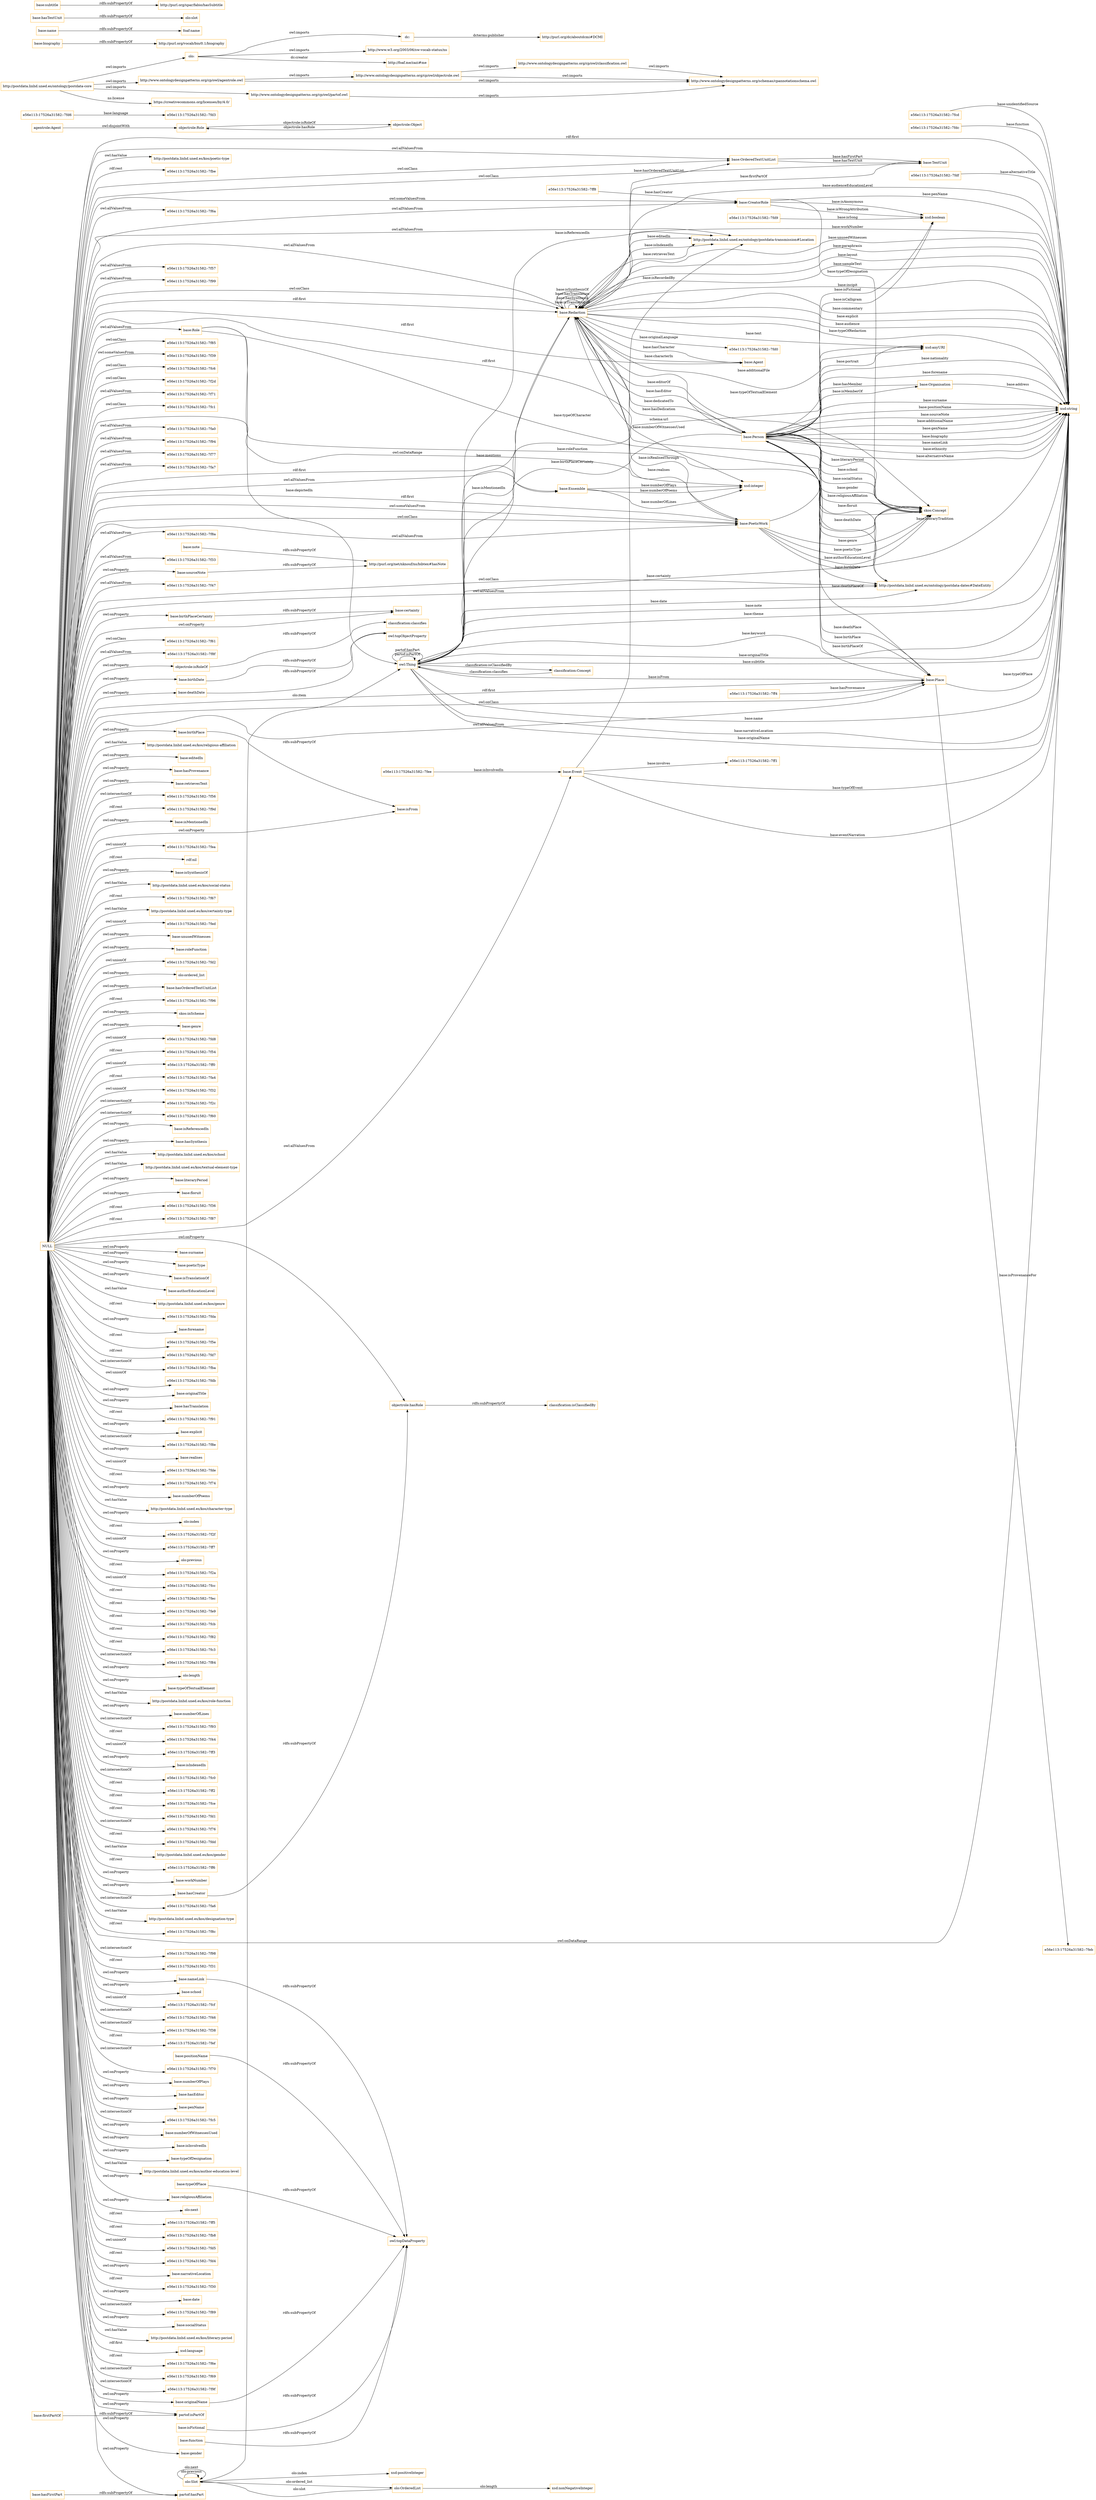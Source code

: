 digraph ar2dtool_diagram { 
rankdir=LR;
size="1501"
node [shape = rectangle, color="orange"]; "base:Role" "base:OrderedTextUnitList" "e56e113:17526a31582:-7f6a" "agentrole:Agent" "e56e113:17526a31582:-7fdf" "e56e113:17526a31582:-7ff4" "base:Agent" "base:CreatorRole" "base:Person" "e56e113:17526a31582:-7f57" "e56e113:17526a31582:-7f99" "base:Organisation" "e56e113:17526a31582:-7fd9" "base:Redaction" "e56e113:17526a31582:-7fee" "base:Ensemble" "e56e113:17526a31582:-7fcd" "e56e113:17526a31582:-7f85" "e56e113:17526a31582:-7f39" "e56e113:17526a31582:-7ff8" "e56e113:17526a31582:-7fc6" "e56e113:17526a31582:-7f2d" "e56e113:17526a31582:-7ff1" "e56e113:17526a31582:-7f71" "e56e113:17526a31582:-7fc1" "base:TextUnit" "e56e113:17526a31582:-7feb" "e56e113:17526a31582:-7fa0" "e56e113:17526a31582:-7f94" "e56e113:17526a31582:-7f77" "e56e113:17526a31582:-7fa7" "skos:Concept" "http://postdata.linhd.uned.es/ontology/postdata-dates#DateEntity" "base:Place" "e56e113:17526a31582:-7f8a" "e56e113:17526a31582:-7fdc" "base:Event" "e56e113:17526a31582:-7fd6" "e56e113:17526a31582:-7f33" "http://postdata.linhd.uned.es/ontology/postdata-transmission#Location" "e56e113:17526a31582:-7f47" "base:PoeticWork" "e56e113:17526a31582:-7f61" "e56e113:17526a31582:-7f8f" "owl:Thing" "objectrole:Role" "objectrole:Object" "olo:Slot" "olo:OrderedList" "classification:Concept" ; /*classes style*/
	"base:deathDate" -> "owl:topObjectProperty" [ label = "rdfs:subPropertyOf" ];
	"http://www.ontologydesignpatterns.org/cp/owl/objectrole.owl" -> "http://www.ontologydesignpatterns.org/cp/owl/classification.owl" [ label = "owl:imports" ];
	"http://www.ontologydesignpatterns.org/cp/owl/objectrole.owl" -> "http://www.ontologydesignpatterns.org/schemas/cpannotationschema.owl" [ label = "owl:imports" ];
	"http://www.ontologydesignpatterns.org/cp/owl/classification.owl" -> "http://www.ontologydesignpatterns.org/schemas/cpannotationschema.owl" [ label = "owl:imports" ];
	"base:firstPartOf" -> "partof:isPartOf" [ label = "rdfs:subPropertyOf" ];
	"agentrole:Agent" -> "objectrole:Role" [ label = "owl:disjointWith" ];
	"dc:" -> "http://purl.org/dc/aboutdcmi#DCMI" [ label = "dcterms:publisher" ];
	"olo:" -> "http://www.w3.org/2003/06/sw-vocab-status/ns" [ label = "owl:imports" ];
	"olo:" -> "dc:" [ label = "owl:imports" ];
	"olo:" -> "http://foaf.me/zazi#me" [ label = "dc:creator" ];
	"base:birthPlaceCertainty" -> "base:certainty" [ label = "rdfs:subPropertyOf" ];
	"base:biography" -> "http://purl.org/vocab/bio/0.1/biography" [ label = "rdfs:subPropertyOf" ];
	"objectrole:isRoleOf" -> "classification:classifies" [ label = "rdfs:subPropertyOf" ];
	"base:nameLink" -> "owl:topDataProperty" [ label = "rdfs:subPropertyOf" ];
	"base:sourceNote" -> "http://purl.org/net/nknouf/ns/bibtex#hasNote" [ label = "rdfs:subPropertyOf" ];
	"base:name" -> "foaf:name" [ label = "rdfs:subPropertyOf" ];
	"base:hasTextUnit" -> "olo:slot" [ label = "rdfs:subPropertyOf" ];
	"NULL" -> "base:birthPlace" [ label = "owl:onProperty" ];
	"NULL" -> "http://postdata.linhd.uned.es/kos/religious-affiliation" [ label = "owl:hasValue" ];
	"NULL" -> "base:PoeticWork" [ label = "owl:allValuesFrom" ];
	"NULL" -> "base:CreatorRole" [ label = "owl:someValuesFrom" ];
	"NULL" -> "base:editedIn" [ label = "owl:onProperty" ];
	"NULL" -> "base:Place" [ label = "rdf:first" ];
	"NULL" -> "base:hasProvenance" [ label = "owl:onProperty" ];
	"NULL" -> "base:retrievesText" [ label = "owl:onProperty" ];
	"NULL" -> "e56e113:17526a31582:-7f56" [ label = "owl:intersectionOf" ];
	"NULL" -> "e56e113:17526a31582:-7f9d" [ label = "rdf:rest" ];
	"NULL" -> "base:PoeticWork" [ label = "rdf:first" ];
	"NULL" -> "base:isMentionedIn" [ label = "owl:onProperty" ];
	"NULL" -> "base:birthDate" [ label = "owl:onProperty" ];
	"NULL" -> "e56e113:17526a31582:-7fea" [ label = "owl:unionOf" ];
	"NULL" -> "rdf:nil" [ label = "rdf:rest" ];
	"NULL" -> "base:isSynthesisOf" [ label = "owl:onProperty" ];
	"NULL" -> "http://postdata.linhd.uned.es/kos/social-status" [ label = "owl:hasValue" ];
	"NULL" -> "base:birthPlaceCertainty" [ label = "owl:onProperty" ];
	"NULL" -> "e56e113:17526a31582:-7f67" [ label = "rdf:rest" ];
	"NULL" -> "http://postdata.linhd.uned.es/kos/certainty-type" [ label = "owl:hasValue" ];
	"NULL" -> "e56e113:17526a31582:-7fed" [ label = "owl:unionOf" ];
	"NULL" -> "base:unusedWitnesses" [ label = "owl:onProperty" ];
	"NULL" -> "objectrole:isRoleOf" [ label = "owl:onProperty" ];
	"NULL" -> "base:roleFunction" [ label = "owl:onProperty" ];
	"NULL" -> "e56e113:17526a31582:-7fd2" [ label = "owl:unionOf" ];
	"NULL" -> "partof:isPartOf" [ label = "owl:onProperty" ];
	"NULL" -> "olo:ordered_list" [ label = "owl:onProperty" ];
	"NULL" -> "base:hasOrderedTextUnitList" [ label = "owl:onProperty" ];
	"NULL" -> "e56e113:17526a31582:-7f96" [ label = "rdf:rest" ];
	"NULL" -> "e56e113:17526a31582:-7f77" [ label = "owl:allValuesFrom" ];
	"NULL" -> "base:Role" [ label = "owl:allValuesFrom" ];
	"NULL" -> "skos:inScheme" [ label = "owl:onProperty" ];
	"NULL" -> "base:genre" [ label = "owl:onProperty" ];
	"NULL" -> "base:OrderedTextUnitList" [ label = "owl:allValuesFrom" ];
	"NULL" -> "e56e113:17526a31582:-7fd8" [ label = "owl:unionOf" ];
	"NULL" -> "e56e113:17526a31582:-7f54" [ label = "rdf:rest" ];
	"NULL" -> "base:CreatorRole" [ label = "owl:allValuesFrom" ];
	"NULL" -> "e56e113:17526a31582:-7ff0" [ label = "owl:unionOf" ];
	"NULL" -> "http://postdata.linhd.uned.es/ontology/postdata-dates#DateEntity" [ label = "owl:onClass" ];
	"NULL" -> "base:Ensemble" [ label = "owl:allValuesFrom" ];
	"NULL" -> "e56e113:17526a31582:-7fa4" [ label = "rdf:rest" ];
	"NULL" -> "e56e113:17526a31582:-7f32" [ label = "owl:unionOf" ];
	"NULL" -> "e56e113:17526a31582:-7f2c" [ label = "owl:intersectionOf" ];
	"NULL" -> "e56e113:17526a31582:-7f60" [ label = "owl:intersectionOf" ];
	"NULL" -> "base:isReferencedIn" [ label = "owl:onProperty" ];
	"NULL" -> "base:hasSynthesis" [ label = "owl:onProperty" ];
	"NULL" -> "base:Agent" [ label = "rdf:first" ];
	"NULL" -> "http://postdata.linhd.uned.es/kos/school" [ label = "owl:hasValue" ];
	"NULL" -> "skos:Concept" [ label = "rdf:first" ];
	"NULL" -> "http://postdata.linhd.uned.es/kos/textual-element-type" [ label = "owl:hasValue" ];
	"NULL" -> "base:literaryPeriod" [ label = "owl:onProperty" ];
	"NULL" -> "e56e113:17526a31582:-7f85" [ label = "owl:onClass" ];
	"NULL" -> "e56e113:17526a31582:-7f71" [ label = "owl:allValuesFrom" ];
	"NULL" -> "e56e113:17526a31582:-7fa0" [ label = "owl:allValuesFrom" ];
	"NULL" -> "base:floruit" [ label = "owl:onProperty" ];
	"NULL" -> "e56e113:17526a31582:-7f36" [ label = "rdf:rest" ];
	"NULL" -> "e56e113:17526a31582:-7f87" [ label = "rdf:rest" ];
	"NULL" -> "xsd:string" [ label = "owl:onDataRange" ];
	"NULL" -> "base:surname" [ label = "owl:onProperty" ];
	"NULL" -> "base:poeticType" [ label = "owl:onProperty" ];
	"NULL" -> "base:isTranslationOf" [ label = "owl:onProperty" ];
	"NULL" -> "base:authorEducationLevel" [ label = "owl:onProperty" ];
	"NULL" -> "http://postdata.linhd.uned.es/kos/genre" [ label = "owl:hasValue" ];
	"NULL" -> "e56e113:17526a31582:-7fda" [ label = "rdf:rest" ];
	"NULL" -> "base:forename" [ label = "owl:onProperty" ];
	"NULL" -> "e56e113:17526a31582:-7f5e" [ label = "rdf:rest" ];
	"NULL" -> "e56e113:17526a31582:-7fd7" [ label = "rdf:rest" ];
	"NULL" -> "e56e113:17526a31582:-7fba" [ label = "owl:intersectionOf" ];
	"NULL" -> "e56e113:17526a31582:-7fdb" [ label = "owl:unionOf" ];
	"NULL" -> "base:originalTitle" [ label = "owl:onProperty" ];
	"NULL" -> "base:hasTranslation" [ label = "owl:onProperty" ];
	"NULL" -> "e56e113:17526a31582:-7f61" [ label = "owl:onClass" ];
	"NULL" -> "e56e113:17526a31582:-7fc1" [ label = "owl:onClass" ];
	"NULL" -> "e56e113:17526a31582:-7f91" [ label = "rdf:rest" ];
	"NULL" -> "e56e113:17526a31582:-7f6a" [ label = "owl:allValuesFrom" ];
	"NULL" -> "base:Redaction" [ label = "owl:allValuesFrom" ];
	"NULL" -> "e56e113:17526a31582:-7f8f" [ label = "owl:allValuesFrom" ];
	"NULL" -> "base:explicit" [ label = "owl:onProperty" ];
	"NULL" -> "e56e113:17526a31582:-7f8e" [ label = "owl:intersectionOf" ];
	"NULL" -> "base:realises" [ label = "owl:onProperty" ];
	"NULL" -> "e56e113:17526a31582:-7fde" [ label = "owl:unionOf" ];
	"NULL" -> "e56e113:17526a31582:-7f74" [ label = "rdf:rest" ];
	"NULL" -> "base:numberOfPoems" [ label = "owl:onProperty" ];
	"NULL" -> "base:PoeticWork" [ label = "owl:someValuesFrom" ];
	"NULL" -> "http://postdata.linhd.uned.es/kos/character-type" [ label = "owl:hasValue" ];
	"NULL" -> "olo:index" [ label = "owl:onProperty" ];
	"NULL" -> "e56e113:17526a31582:-7f2f" [ label = "rdf:rest" ];
	"NULL" -> "e56e113:17526a31582:-7ff7" [ label = "owl:unionOf" ];
	"NULL" -> "olo:previous" [ label = "owl:onProperty" ];
	"NULL" -> "e56e113:17526a31582:-7f2a" [ label = "rdf:rest" ];
	"NULL" -> "e56e113:17526a31582:-7fcc" [ label = "owl:unionOf" ];
	"NULL" -> "e56e113:17526a31582:-7fec" [ label = "rdf:rest" ];
	"NULL" -> "e56e113:17526a31582:-7fe9" [ label = "rdf:rest" ];
	"NULL" -> "e56e113:17526a31582:-7fcb" [ label = "rdf:rest" ];
	"NULL" -> "base:PoeticWork" [ label = "owl:onClass" ];
	"NULL" -> "e56e113:17526a31582:-7f82" [ label = "rdf:rest" ];
	"NULL" -> "xsd:string" [ label = "rdf:first" ];
	"NULL" -> "e56e113:17526a31582:-7fc3" [ label = "rdf:rest" ];
	"NULL" -> "e56e113:17526a31582:-7f84" [ label = "owl:intersectionOf" ];
	"NULL" -> "olo:length" [ label = "owl:onProperty" ];
	"NULL" -> "base:typeOfTextualElement" [ label = "owl:onProperty" ];
	"NULL" -> "http://postdata.linhd.uned.es/kos/role-function" [ label = "owl:hasValue" ];
	"NULL" -> "e56e113:17526a31582:-7f47" [ label = "owl:allValuesFrom" ];
	"NULL" -> "base:numberOfLines" [ label = "owl:onProperty" ];
	"NULL" -> "e56e113:17526a31582:-7f93" [ label = "owl:intersectionOf" ];
	"NULL" -> "e56e113:17526a31582:-7f44" [ label = "rdf:rest" ];
	"NULL" -> "e56e113:17526a31582:-7ff3" [ label = "owl:unionOf" ];
	"NULL" -> "base:isIndexedIn" [ label = "owl:onProperty" ];
	"NULL" -> "e56e113:17526a31582:-7f8a" [ label = "owl:allValuesFrom" ];
	"NULL" -> "e56e113:17526a31582:-7fc0" [ label = "owl:intersectionOf" ];
	"NULL" -> "e56e113:17526a31582:-7ff2" [ label = "rdf:rest" ];
	"NULL" -> "e56e113:17526a31582:-7fce" [ label = "rdf:rest" ];
	"NULL" -> "e56e113:17526a31582:-7fd1" [ label = "rdf:rest" ];
	"NULL" -> "e56e113:17526a31582:-7f76" [ label = "owl:intersectionOf" ];
	"NULL" -> "e56e113:17526a31582:-7fdd" [ label = "rdf:rest" ];
	"NULL" -> "http://postdata.linhd.uned.es/kos/gender" [ label = "owl:hasValue" ];
	"NULL" -> "e56e113:17526a31582:-7ff6" [ label = "rdf:rest" ];
	"NULL" -> "base:workNumber" [ label = "owl:onProperty" ];
	"NULL" -> "base:hasCreator" [ label = "owl:onProperty" ];
	"NULL" -> "e56e113:17526a31582:-7fa6" [ label = "owl:intersectionOf" ];
	"NULL" -> "http://postdata.linhd.uned.es/kos/designation-type" [ label = "owl:hasValue" ];
	"NULL" -> "base:deathDate" [ label = "owl:onProperty" ];
	"NULL" -> "e56e113:17526a31582:-7f8c" [ label = "rdf:rest" ];
	"NULL" -> "base:isFrom" [ label = "owl:onProperty" ];
	"NULL" -> "e56e113:17526a31582:-7f98" [ label = "owl:intersectionOf" ];
	"NULL" -> "e56e113:17526a31582:-7f31" [ label = "rdf:rest" ];
	"NULL" -> "base:Redaction" [ label = "owl:onClass" ];
	"NULL" -> "base:school" [ label = "owl:onProperty" ];
	"NULL" -> "xsd:integer" [ label = "owl:onDataRange" ];
	"NULL" -> "e56e113:17526a31582:-7fcf" [ label = "owl:unionOf" ];
	"NULL" -> "e56e113:17526a31582:-7f33" [ label = "owl:allValuesFrom" ];
	"NULL" -> "e56e113:17526a31582:-7f46" [ label = "owl:intersectionOf" ];
	"NULL" -> "e56e113:17526a31582:-7fa7" [ label = "owl:allValuesFrom" ];
	"NULL" -> "e56e113:17526a31582:-7f38" [ label = "owl:intersectionOf" ];
	"NULL" -> "e56e113:17526a31582:-7fef" [ label = "rdf:rest" ];
	"NULL" -> "e56e113:17526a31582:-7f70" [ label = "owl:intersectionOf" ];
	"NULL" -> "e56e113:17526a31582:-7f2d" [ label = "owl:onClass" ];
	"NULL" -> "e56e113:17526a31582:-7f39" [ label = "owl:someValuesFrom" ];
	"NULL" -> "objectrole:hasRole" [ label = "owl:onProperty" ];
	"NULL" -> "partof:hasPart" [ label = "owl:onProperty" ];
	"NULL" -> "base:Place" [ label = "owl:onClass" ];
	"NULL" -> "base:numberOfPlays" [ label = "owl:onProperty" ];
	"NULL" -> "base:hasEditor" [ label = "owl:onProperty" ];
	"NULL" -> "base:penName" [ label = "owl:onProperty" ];
	"NULL" -> "base:nameLink" [ label = "owl:onProperty" ];
	"NULL" -> "base:Ensemble" [ label = "rdf:first" ];
	"NULL" -> "e56e113:17526a31582:-7fc5" [ label = "owl:intersectionOf" ];
	"NULL" -> "base:numberOfWitnessesUsed" [ label = "owl:onProperty" ];
	"NULL" -> "base:isInvolvedIn" [ label = "owl:onProperty" ];
	"NULL" -> "e56e113:17526a31582:-7f99" [ label = "owl:allValuesFrom" ];
	"NULL" -> "base:typeOfDesignation" [ label = "owl:onProperty" ];
	"NULL" -> "http://postdata.linhd.uned.es/ontology/postdata-transmission#Location" [ label = "owl:allValuesFrom" ];
	"NULL" -> "base:Redaction" [ label = "rdf:first" ];
	"NULL" -> "http://postdata.linhd.uned.es/kos/author-education-level" [ label = "owl:hasValue" ];
	"NULL" -> "base:originalName" [ label = "owl:onProperty" ];
	"NULL" -> "base:religiousAffiliation" [ label = "owl:onProperty" ];
	"NULL" -> "olo:next" [ label = "owl:onProperty" ];
	"NULL" -> "e56e113:17526a31582:-7ff5" [ label = "rdf:rest" ];
	"NULL" -> "e56e113:17526a31582:-7fb8" [ label = "rdf:rest" ];
	"NULL" -> "e56e113:17526a31582:-7fd5" [ label = "owl:unionOf" ];
	"NULL" -> "base:sourceNote" [ label = "owl:onProperty" ];
	"NULL" -> "e56e113:17526a31582:-7fd4" [ label = "rdf:rest" ];
	"NULL" -> "base:narrativeLocation" [ label = "owl:onProperty" ];
	"NULL" -> "e56e113:17526a31582:-7f94" [ label = "owl:allValuesFrom" ];
	"NULL" -> "e56e113:17526a31582:-7f30" [ label = "rdf:rest" ];
	"NULL" -> "base:certainty" [ label = "owl:onProperty" ];
	"NULL" -> "base:date" [ label = "owl:onProperty" ];
	"NULL" -> "e56e113:17526a31582:-7f89" [ label = "owl:intersectionOf" ];
	"NULL" -> "e56e113:17526a31582:-7f57" [ label = "owl:allValuesFrom" ];
	"NULL" -> "base:TextUnit" [ label = "owl:onClass" ];
	"NULL" -> "base:Place" [ label = "owl:allValuesFrom" ];
	"NULL" -> "base:socialStatus" [ label = "owl:onProperty" ];
	"NULL" -> "http://postdata.linhd.uned.es/kos/literary-period" [ label = "owl:hasValue" ];
	"NULL" -> "http://postdata.linhd.uned.es/ontology/postdata-dates#DateEntity" [ label = "owl:allValuesFrom" ];
	"NULL" -> "e56e113:17526a31582:-7fc6" [ label = "owl:onClass" ];
	"NULL" -> "xsd:language" [ label = "rdf:first" ];
	"NULL" -> "e56e113:17526a31582:-7f6e" [ label = "rdf:rest" ];
	"NULL" -> "e56e113:17526a31582:-7f69" [ label = "owl:intersectionOf" ];
	"NULL" -> "e56e113:17526a31582:-7f9f" [ label = "owl:intersectionOf" ];
	"NULL" -> "base:OrderedTextUnitList" [ label = "owl:onClass" ];
	"NULL" -> "base:gender" [ label = "owl:onProperty" ];
	"NULL" -> "http://postdata.linhd.uned.es/kos/poetic-type" [ label = "owl:hasValue" ];
	"NULL" -> "base:Event" [ label = "owl:allValuesFrom" ];
	"NULL" -> "e56e113:17526a31582:-7fbe" [ label = "rdf:rest" ];
	"base:hasFirstPart" -> "partof:hasPart" [ label = "rdfs:subPropertyOf" ];
	"base:hasCreator" -> "objectrole:hasRole" [ label = "rdfs:subPropertyOf" ];
	"base:birthPlace" -> "base:isFrom" [ label = "rdfs:subPropertyOf" ];
	"http://www.ontologydesignpatterns.org/cp/owl/agentrole.owl" -> "http://www.ontologydesignpatterns.org/cp/owl/objectrole.owl" [ label = "owl:imports" ];
	"http://www.ontologydesignpatterns.org/cp/owl/agentrole.owl" -> "http://www.ontologydesignpatterns.org/schemas/cpannotationschema.owl" [ label = "owl:imports" ];
	"base:isFictional" -> "owl:topDataProperty" [ label = "rdfs:subPropertyOf" ];
	"base:subtitle" -> "http://purl.org/spar/fabio/hasSubtitle" [ label = "rdfs:subPropertyOf" ];
	"base:function" -> "owl:topDataProperty" [ label = "rdfs:subPropertyOf" ];
	"base:originalName" -> "owl:topDataProperty" [ label = "rdfs:subPropertyOf" ];
	"http://www.ontologydesignpatterns.org/cp/owl/partof.owl" -> "http://www.ontologydesignpatterns.org/schemas/cpannotationschema.owl" [ label = "owl:imports" ];
	"http://postdata.linhd.uned.es/ontology/postdata-core" -> "https://creativecommons.org/licenses/by/4.0/" [ label = "ns:license" ];
	"http://postdata.linhd.uned.es/ontology/postdata-core" -> "http://www.ontologydesignpatterns.org/cp/owl/partof.owl" [ label = "owl:imports" ];
	"http://postdata.linhd.uned.es/ontology/postdata-core" -> "http://www.ontologydesignpatterns.org/cp/owl/agentrole.owl" [ label = "owl:imports" ];
	"http://postdata.linhd.uned.es/ontology/postdata-core" -> "olo:" [ label = "owl:imports" ];
	"base:note" -> "http://purl.org/net/nknouf/ns/bibtex#hasNote" [ label = "rdfs:subPropertyOf" ];
	"base:birthDate" -> "owl:topObjectProperty" [ label = "rdfs:subPropertyOf" ];
	"base:positionName" -> "owl:topDataProperty" [ label = "rdfs:subPropertyOf" ];
	"objectrole:hasRole" -> "classification:isClassifiedBy" [ label = "rdfs:subPropertyOf" ];
	"base:typeOfPlace" -> "owl:topDataProperty" [ label = "rdfs:subPropertyOf" ];
	"base:Redaction" -> "owl:Thing" [ label = "base:mentions" ];
	"base:Person" -> "xsd:boolean" [ label = "base:isFictional" ];
	"owl:Thing" -> "xsd:string" [ label = "base:narrativeLocation" ];
	"base:CreatorRole" -> "xsd:string" [ label = "base:penName" ];
	"base:Person" -> "base:Place" [ label = "base:deathPlace" ];
	"base:Ensemble" -> "xsd:integer" [ label = "base:numberOfLines" ];
	"base:Redaction" -> "xsd:string" [ label = "base:audienceEducationLevel" ];
	"base:Event" -> "xsd:string" [ label = "base:eventNarration" ];
	"base:Redaction" -> "xsd:string" [ label = "base:workNumber" ];
	"owl:Thing" -> "xsd:string" [ label = "base:originalName" ];
	"base:OrderedTextUnitList" -> "base:TextUnit" [ label = "base:hasTextUnit" ];
	"base:Redaction" -> "base:Person" [ label = "base:hasEditor" ];
	"olo:Slot" -> "olo:Slot" [ label = "olo:previous" ];
	"base:Redaction" -> "xsd:string" [ label = "base:unusedWitnesses" ];
	"base:Place" -> "base:Person" [ label = "base:deathPlaceOf" ];
	"base:Person" -> "http://postdata.linhd.uned.es/ontology/postdata-dates#DateEntity" [ label = "base:floruit" ];
	"base:Person" -> "xsd:string" [ label = "base:surname" ];
	"base:Person" -> "xsd:string" [ label = "base:positionName" ];
	"classification:Concept" -> "owl:Thing" [ label = "classification:classifies" ];
	"e56e113:17526a31582:-7ff8" -> "base:CreatorRole" [ label = "base:hasCreator" ];
	"base:Redaction" -> "xsd:string" [ label = "base:paraphrasis" ];
	"base:Person" -> "base:Redaction" [ label = "base:hasDedication" ];
	"base:Event" -> "xsd:string" [ label = "base:typeOfEvent" ];
	"base:Person" -> "http://postdata.linhd.uned.es/ontology/postdata-dates#DateEntity" [ label = "base:deathDate" ];
	"base:Person" -> "base:Place" [ label = "base:birthPlace" ];
	"base:Event" -> "http://postdata.linhd.uned.es/ontology/postdata-transmission#Location" [ label = "base:isRecordedBy" ];
	"base:CreatorRole" -> "xsd:boolean" [ label = "base:isAnonymous" ];
	"base:Redaction" -> "base:Agent" [ label = "base:hasCharacter" ];
	"base:Redaction" -> "xsd:anyURI" [ label = "base:text" ];
	"base:Redaction" -> "xsd:anyURI" [ label = "base:additionalFile" ];
	"base:Person" -> "base:Organisation" [ label = "base:isMemberOf" ];
	"base:Redaction" -> "xsd:string" [ label = "base:layout" ];
	"base:PoeticWork" -> "xsd:boolean" [ label = "base:isCalligram" ];
	"olo:Slot" -> "olo:OrderedList" [ label = "olo:ordered_list" ];
	"base:Redaction" -> "http://postdata.linhd.uned.es/ontology/postdata-transmission#Location" [ label = "base:editedIn" ];
	"base:Redaction" -> "skos:Concept" [ label = "base:typeOfTextualElement" ];
	"olo:OrderedList" -> "xsd:nonNegativeInteger" [ label = "olo:length" ];
	"e56e113:17526a31582:-7fee" -> "base:Event" [ label = "base:isInvolvedIn" ];
	"base:PoeticWork" -> "base:Redaction" [ label = "base:isRealisedThrough" ];
	"base:Redaction" -> "base:PoeticWork" [ label = "base:realises" ];
	"base:Person" -> "skos:Concept" [ label = "base:religiousAffiliation" ];
	"base:Person" -> "xsd:string" [ label = "base:sourceNote" ];
	"base:Redaction" -> "xsd:string" [ label = "base:sampleText" ];
	"base:Redaction" -> "xsd:string" [ label = "base:incipit" ];
	"base:Person" -> "http://postdata.linhd.uned.es/ontology/postdata-dates#DateEntity" [ label = "base:birthDate" ];
	"base:Person" -> "owl:Thing" [ label = "base:birthPlaceCertainty" ];
	"base:Person" -> "skos:Concept" [ label = "base:literaryPeriod" ];
	"base:Person" -> "xsd:string" [ label = "base:additionalName" ];
	"base:Person" -> "xsd:string" [ label = "base:genName" ];
	"base:Person" -> "base:Redaction" [ label = "base:editorOf" ];
	"base:CreatorRole" -> "skos:Concept" [ label = "base:typeOfDesignation" ];
	"base:Person" -> "xsd:string" [ label = "base:biography" ];
	"base:Redaction" -> "base:Redaction" [ label = "base:isTranslationOf" ];
	"owl:Thing" -> "skos:Concept" [ label = "base:certainty" ];
	"base:Redaction" -> "base:Redaction" [ label = "base:hasSynthesis" ];
	"olo:OrderedList" -> "olo:Slot" [ label = "olo:slot" ];
	"base:Person" -> "skos:Concept" [ label = "base:school" ];
	"olo:Slot" -> "olo:Slot" [ label = "olo:next" ];
	"owl:Thing" -> "xsd:anyURI" [ label = "schema:url" ];
	"owl:Thing" -> "http://postdata.linhd.uned.es/ontology/postdata-transmission#Location" [ label = "base:isReferencedIn" ];
	"base:PoeticWork" -> "xsd:string" [ label = "base:literaryTradition" ];
	"owl:Thing" -> "xsd:string" [ label = "base:note" ];
	"e56e113:17526a31582:-7fcd" -> "xsd:string" [ label = "base:unidentifiedSource" ];
	"owl:Thing" -> "xsd:string" [ label = "base:theme" ];
	"base:Event" -> "e56e113:17526a31582:-7ff1" [ label = "base:involves" ];
	"base:Role" -> "skos:Concept" [ label = "base:roleFunction" ];
	"base:PoeticWork" -> "skos:Concept" [ label = "base:poeticType" ];
	"olo:Slot" -> "owl:Thing" [ label = "olo:item" ];
	"base:Place" -> "xsd:string" [ label = "base:typeOfPlace" ];
	"e56e113:17526a31582:-7fd9" -> "xsd:boolean" [ label = "base:isSong" ];
	"base:Person" -> "xsd:string" [ label = "base:nameLink" ];
	"base:Ensemble" -> "xsd:integer" [ label = "base:numberOfPlays" ];
	"base:Place" -> "base:Person" [ label = "base:birthPlaceOf" ];
	"base:Redaction" -> "http://postdata.linhd.uned.es/ontology/postdata-transmission#Location" [ label = "base:isIndexedIn" ];
	"base:Person" -> "xsd:string" [ label = "base:ethnicity" ];
	"owl:Thing" -> "xsd:string" [ label = "base:keyword" ];
	"base:Redaction" -> "xsd:string" [ label = "base:commentary" ];
	"base:Redaction" -> "base:OrderedTextUnitList" [ label = "base:hasOrderedTextUnitList" ];
	"owl:Thing" -> "xsd:string" [ label = "base:originalTitle" ];
	"base:Person" -> "skos:Concept" [ label = "base:socialStatus" ];
	"owl:Thing" -> "classification:Concept" [ label = "classification:isClassifiedBy" ];
	"owl:Thing" -> "owl:Thing" [ label = "partof:isPartOf" ];
	"olo:Slot" -> "xsd:positiveInteger" [ label = "olo:index" ];
	"e56e113:17526a31582:-7fdc" -> "xsd:string" [ label = "base:function" ];
	"base:PoeticWork" -> "skos:Concept" [ label = "base:authorEducationLevel" ];
	"owl:Thing" -> "base:Place" [ label = "base:isFrom" ];
	"base:Redaction" -> "base:Redaction" [ label = "base:hasTranslation" ];
	"base:CreatorRole" -> "xsd:boolean" [ label = "base:isWrongAttribution" ];
	"owl:Thing" -> "http://postdata.linhd.uned.es/ontology/postdata-dates#DateEntity" [ label = "base:date" ];
	"base:TextUnit" -> "base:Redaction" [ label = "base:firstPartOf" ];
	"base:Person" -> "xsd:string" [ label = "base:alternativeName" ];
	"objectrole:Object" -> "objectrole:Role" [ label = "objectrole:hasRole" ];
	"e56e113:17526a31582:-7ff4" -> "base:Place" [ label = "base:hasProvenance" ];
	"base:Person" -> "xsd:string" [ label = "base:nationality" ];
	"owl:Thing" -> "base:Redaction" [ label = "base:isMentionedIn" ];
	"base:OrderedTextUnitList" -> "base:TextUnit" [ label = "base:hasFirstPart" ];
	"base:Person" -> "xsd:anyURI" [ label = "base:portrait" ];
	"e56e113:17526a31582:-7fdf" -> "xsd:string" [ label = "base:alternativeTitle" ];
	"base:Organisation" -> "xsd:string" [ label = "base:address" ];
	"base:Role" -> "skos:Concept" [ label = "base:typeOfCharacter" ];
	"base:Organisation" -> "base:Person" [ label = "base:hasMember" ];
	"base:Place" -> "e56e113:17526a31582:-7feb" [ label = "base:isProvenanceFor" ];
	"base:Redaction" -> "xsd:string" [ label = "base:explicit" ];
	"owl:Thing" -> "xsd:string" [ label = "base:subtitle" ];
	"base:Redaction" -> "http://postdata.linhd.uned.es/ontology/postdata-transmission#Location" [ label = "base:retrievesText" ];
	"base:Person" -> "skos:Concept" [ label = "base:gender" ];
	"base:PoeticWork" -> "skos:Concept" [ label = "base:genre" ];
	"owl:Thing" -> "xsd:string" [ label = "base:name" ];
	"base:Redaction" -> "base:Person" [ label = "base:dedicatedTo" ];
	"base:Person" -> "xsd:string" [ label = "base:forename" ];
	"base:Redaction" -> "xsd:string" [ label = "base:audience" ];
	"base:Ensemble" -> "xsd:integer" [ label = "base:numberOfPoems" ];
	"base:Redaction" -> "xsd:string" [ label = "base:typeOfRedaction" ];
	"base:Redaction" -> "xsd:integer" [ label = "base:numberOfWitnessesUsed" ];
	"base:Redaction" -> "e56e113:17526a31582:-7fd0" [ label = "base:originalLanguage" ];
	"owl:Thing" -> "owl:Thing" [ label = "partof:hasPart" ];
	"base:Role" -> "owl:Thing" [ label = "base:depictedIn" ];
	"base:Agent" -> "base:Redaction" [ label = "base:characterIn" ];
	"e56e113:17526a31582:-7fd6" -> "e56e113:17526a31582:-7fd3" [ label = "base:language" ];
	"objectrole:Role" -> "objectrole:Object" [ label = "objectrole:isRoleOf" ];
	"base:Redaction" -> "base:Redaction" [ label = "base:isSynthesisOf" ];

}
